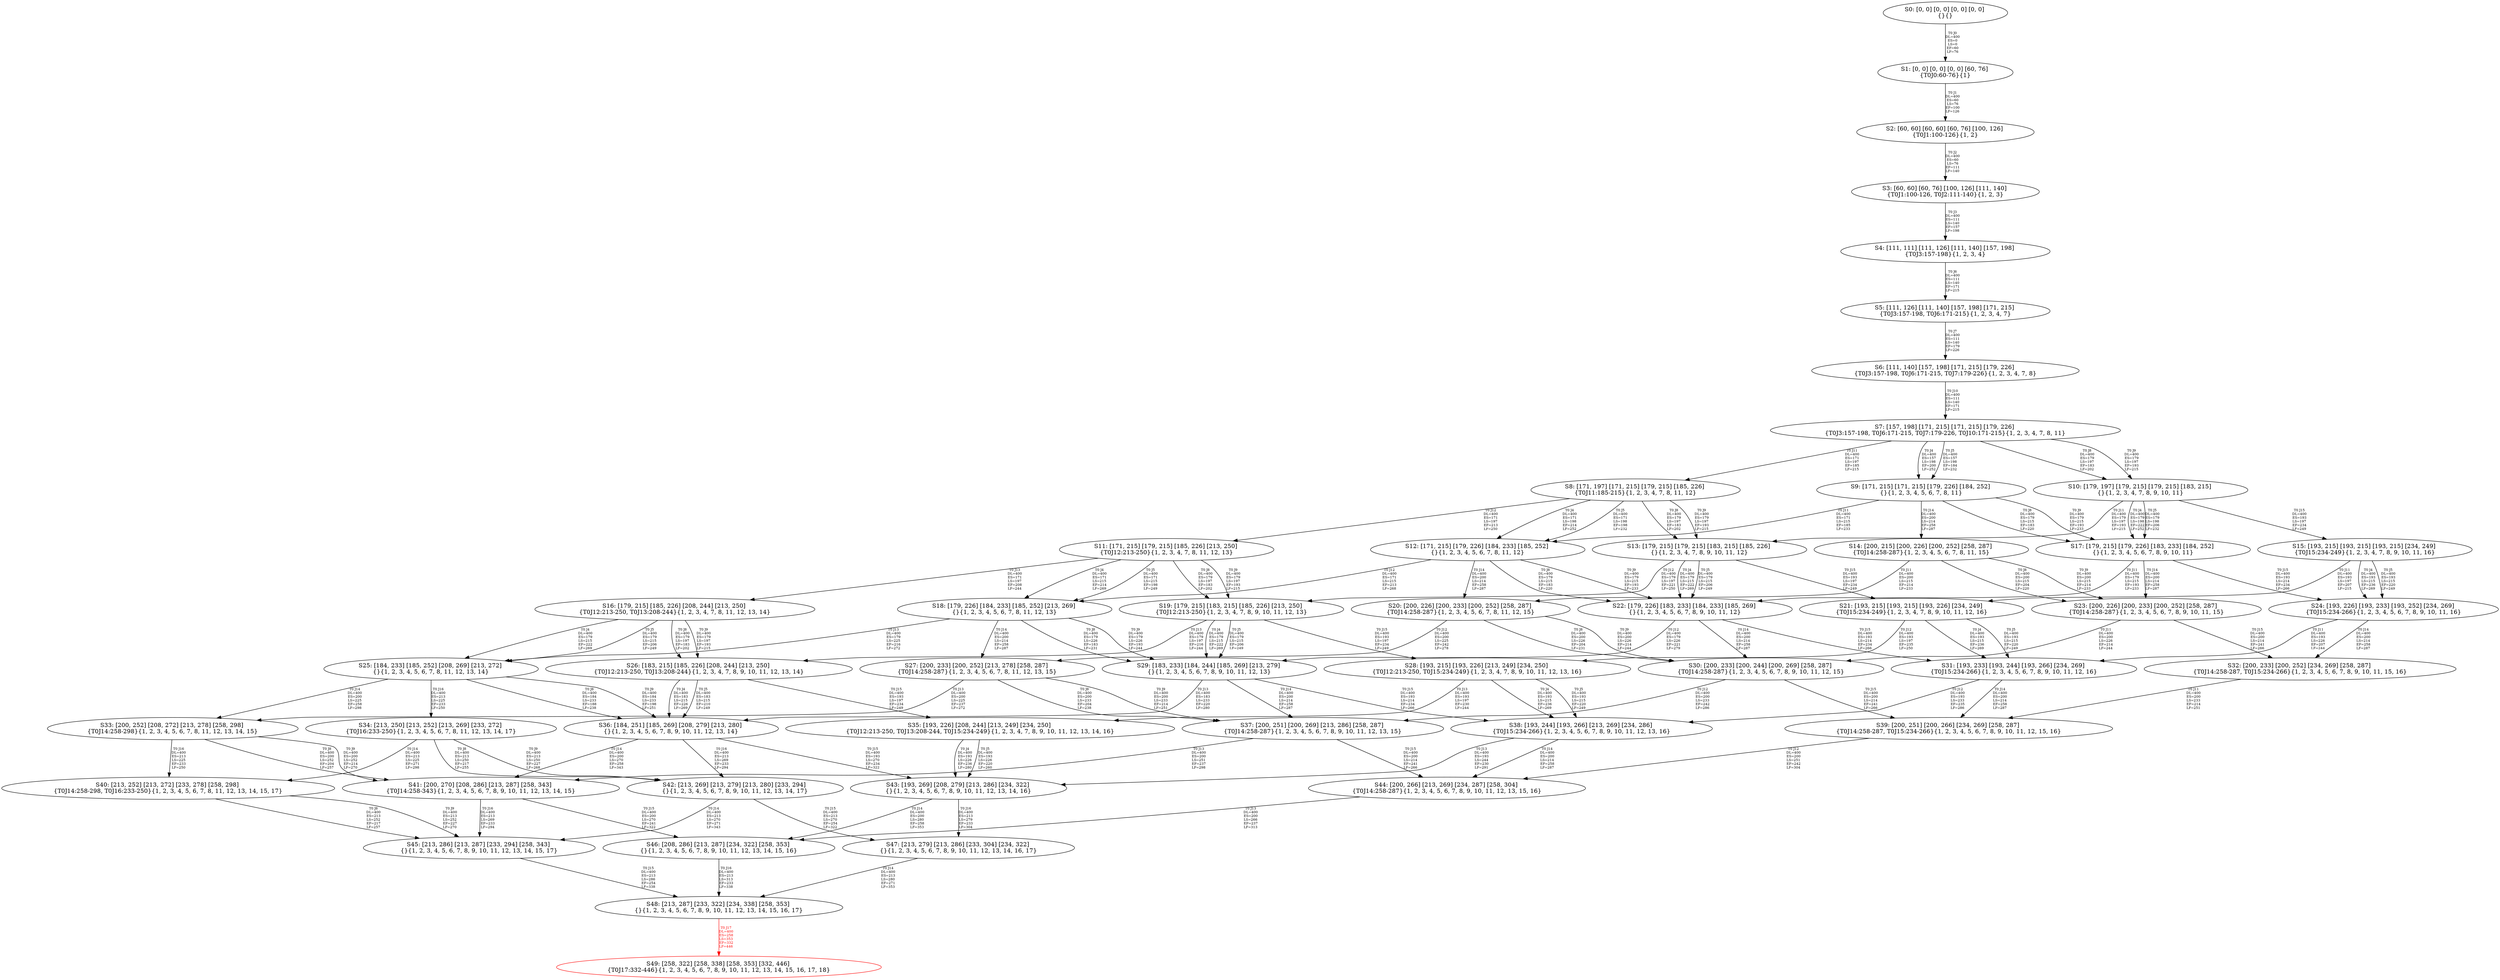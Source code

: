 digraph {
	S0[label="S0: [0, 0] [0, 0] [0, 0] [0, 0] \n{}{}"];
	S1[label="S1: [0, 0] [0, 0] [0, 0] [60, 76] \n{T0J0:60-76}{1}"];
	S2[label="S2: [60, 60] [60, 60] [60, 76] [100, 126] \n{T0J1:100-126}{1, 2}"];
	S3[label="S3: [60, 60] [60, 76] [100, 126] [111, 140] \n{T0J1:100-126, T0J2:111-140}{1, 2, 3}"];
	S4[label="S4: [111, 111] [111, 126] [111, 140] [157, 198] \n{T0J3:157-198}{1, 2, 3, 4}"];
	S5[label="S5: [111, 126] [111, 140] [157, 198] [171, 215] \n{T0J3:157-198, T0J6:171-215}{1, 2, 3, 4, 7}"];
	S6[label="S6: [111, 140] [157, 198] [171, 215] [179, 226] \n{T0J3:157-198, T0J6:171-215, T0J7:179-226}{1, 2, 3, 4, 7, 8}"];
	S7[label="S7: [157, 198] [171, 215] [171, 215] [179, 226] \n{T0J3:157-198, T0J6:171-215, T0J7:179-226, T0J10:171-215}{1, 2, 3, 4, 7, 8, 11}"];
	S8[label="S8: [171, 197] [171, 215] [179, 215] [185, 226] \n{T0J11:185-215}{1, 2, 3, 4, 7, 8, 11, 12}"];
	S9[label="S9: [171, 215] [171, 215] [179, 226] [184, 252] \n{}{1, 2, 3, 4, 5, 6, 7, 8, 11}"];
	S10[label="S10: [179, 197] [179, 215] [179, 215] [183, 215] \n{}{1, 2, 3, 4, 7, 8, 9, 10, 11}"];
	S11[label="S11: [171, 215] [179, 215] [185, 226] [213, 250] \n{T0J12:213-250}{1, 2, 3, 4, 7, 8, 11, 12, 13}"];
	S12[label="S12: [171, 215] [179, 226] [184, 233] [185, 252] \n{}{1, 2, 3, 4, 5, 6, 7, 8, 11, 12}"];
	S13[label="S13: [179, 215] [179, 215] [183, 215] [185, 226] \n{}{1, 2, 3, 4, 7, 8, 9, 10, 11, 12}"];
	S14[label="S14: [200, 215] [200, 226] [200, 252] [258, 287] \n{T0J14:258-287}{1, 2, 3, 4, 5, 6, 7, 8, 11, 15}"];
	S15[label="S15: [193, 215] [193, 215] [193, 215] [234, 249] \n{T0J15:234-249}{1, 2, 3, 4, 7, 8, 9, 10, 11, 16}"];
	S16[label="S16: [179, 215] [185, 226] [208, 244] [213, 250] \n{T0J12:213-250, T0J13:208-244}{1, 2, 3, 4, 7, 8, 11, 12, 13, 14}"];
	S17[label="S17: [179, 215] [179, 226] [183, 233] [184, 252] \n{}{1, 2, 3, 4, 5, 6, 7, 8, 9, 10, 11}"];
	S18[label="S18: [179, 226] [184, 233] [185, 252] [213, 269] \n{}{1, 2, 3, 4, 5, 6, 7, 8, 11, 12, 13}"];
	S19[label="S19: [179, 215] [183, 215] [185, 226] [213, 250] \n{T0J12:213-250}{1, 2, 3, 4, 7, 8, 9, 10, 11, 12, 13}"];
	S20[label="S20: [200, 226] [200, 233] [200, 252] [258, 287] \n{T0J14:258-287}{1, 2, 3, 4, 5, 6, 7, 8, 11, 12, 15}"];
	S21[label="S21: [193, 215] [193, 215] [193, 226] [234, 249] \n{T0J15:234-249}{1, 2, 3, 4, 7, 8, 9, 10, 11, 12, 16}"];
	S22[label="S22: [179, 226] [183, 233] [184, 233] [185, 269] \n{}{1, 2, 3, 4, 5, 6, 7, 8, 9, 10, 11, 12}"];
	S23[label="S23: [200, 226] [200, 233] [200, 252] [258, 287] \n{T0J14:258-287}{1, 2, 3, 4, 5, 6, 7, 8, 9, 10, 11, 15}"];
	S24[label="S24: [193, 226] [193, 233] [193, 252] [234, 269] \n{T0J15:234-266}{1, 2, 3, 4, 5, 6, 7, 8, 9, 10, 11, 16}"];
	S25[label="S25: [184, 233] [185, 252] [208, 269] [213, 272] \n{}{1, 2, 3, 4, 5, 6, 7, 8, 11, 12, 13, 14}"];
	S26[label="S26: [183, 215] [185, 226] [208, 244] [213, 250] \n{T0J12:213-250, T0J13:208-244}{1, 2, 3, 4, 7, 8, 9, 10, 11, 12, 13, 14}"];
	S27[label="S27: [200, 233] [200, 252] [213, 278] [258, 287] \n{T0J14:258-287}{1, 2, 3, 4, 5, 6, 7, 8, 11, 12, 13, 15}"];
	S28[label="S28: [193, 215] [193, 226] [213, 249] [234, 250] \n{T0J12:213-250, T0J15:234-249}{1, 2, 3, 4, 7, 8, 9, 10, 11, 12, 13, 16}"];
	S29[label="S29: [183, 233] [184, 244] [185, 269] [213, 279] \n{}{1, 2, 3, 4, 5, 6, 7, 8, 9, 10, 11, 12, 13}"];
	S30[label="S30: [200, 233] [200, 244] [200, 269] [258, 287] \n{T0J14:258-287}{1, 2, 3, 4, 5, 6, 7, 8, 9, 10, 11, 12, 15}"];
	S31[label="S31: [193, 233] [193, 244] [193, 266] [234, 269] \n{T0J15:234-266}{1, 2, 3, 4, 5, 6, 7, 8, 9, 10, 11, 12, 16}"];
	S32[label="S32: [200, 233] [200, 252] [234, 269] [258, 287] \n{T0J14:258-287, T0J15:234-266}{1, 2, 3, 4, 5, 6, 7, 8, 9, 10, 11, 15, 16}"];
	S33[label="S33: [200, 252] [208, 272] [213, 278] [258, 298] \n{T0J14:258-298}{1, 2, 3, 4, 5, 6, 7, 8, 11, 12, 13, 14, 15}"];
	S34[label="S34: [213, 250] [213, 252] [213, 269] [233, 272] \n{T0J16:233-250}{1, 2, 3, 4, 5, 6, 7, 8, 11, 12, 13, 14, 17}"];
	S35[label="S35: [193, 226] [208, 244] [213, 249] [234, 250] \n{T0J12:213-250, T0J13:208-244, T0J15:234-249}{1, 2, 3, 4, 7, 8, 9, 10, 11, 12, 13, 14, 16}"];
	S36[label="S36: [184, 251] [185, 269] [208, 279] [213, 280] \n{}{1, 2, 3, 4, 5, 6, 7, 8, 9, 10, 11, 12, 13, 14}"];
	S37[label="S37: [200, 251] [200, 269] [213, 286] [258, 287] \n{T0J14:258-287}{1, 2, 3, 4, 5, 6, 7, 8, 9, 10, 11, 12, 13, 15}"];
	S38[label="S38: [193, 244] [193, 266] [213, 269] [234, 286] \n{T0J15:234-266}{1, 2, 3, 4, 5, 6, 7, 8, 9, 10, 11, 12, 13, 16}"];
	S39[label="S39: [200, 251] [200, 266] [234, 269] [258, 287] \n{T0J14:258-287, T0J15:234-266}{1, 2, 3, 4, 5, 6, 7, 8, 9, 10, 11, 12, 15, 16}"];
	S40[label="S40: [213, 252] [213, 272] [233, 278] [258, 298] \n{T0J14:258-298, T0J16:233-250}{1, 2, 3, 4, 5, 6, 7, 8, 11, 12, 13, 14, 15, 17}"];
	S41[label="S41: [200, 270] [208, 286] [213, 287] [258, 343] \n{T0J14:258-343}{1, 2, 3, 4, 5, 6, 7, 8, 9, 10, 11, 12, 13, 14, 15}"];
	S42[label="S42: [213, 269] [213, 279] [213, 280] [233, 294] \n{}{1, 2, 3, 4, 5, 6, 7, 8, 9, 10, 11, 12, 13, 14, 17}"];
	S43[label="S43: [193, 269] [208, 279] [213, 286] [234, 322] \n{}{1, 2, 3, 4, 5, 6, 7, 8, 9, 10, 11, 12, 13, 14, 16}"];
	S44[label="S44: [200, 266] [213, 269] [234, 287] [258, 304] \n{T0J14:258-287}{1, 2, 3, 4, 5, 6, 7, 8, 9, 10, 11, 12, 13, 15, 16}"];
	S45[label="S45: [213, 286] [213, 287] [233, 294] [258, 343] \n{}{1, 2, 3, 4, 5, 6, 7, 8, 9, 10, 11, 12, 13, 14, 15, 17}"];
	S46[label="S46: [208, 286] [213, 287] [234, 322] [258, 353] \n{}{1, 2, 3, 4, 5, 6, 7, 8, 9, 10, 11, 12, 13, 14, 15, 16}"];
	S47[label="S47: [213, 279] [213, 286] [233, 304] [234, 322] \n{}{1, 2, 3, 4, 5, 6, 7, 8, 9, 10, 11, 12, 13, 14, 16, 17}"];
	S48[label="S48: [213, 287] [233, 322] [234, 338] [258, 353] \n{}{1, 2, 3, 4, 5, 6, 7, 8, 9, 10, 11, 12, 13, 14, 15, 16, 17}"];
	S49[label="S49: [258, 322] [258, 338] [258, 353] [332, 446] \n{T0J17:332-446}{1, 2, 3, 4, 5, 6, 7, 8, 9, 10, 11, 12, 13, 14, 15, 16, 17, 18}"];
	S0 -> S1[label="T0 J0\nDL=400\nES=0\nLS=0\nEF=60\nLF=76",fontsize=8];
	S1 -> S2[label="T0 J1\nDL=400\nES=60\nLS=76\nEF=100\nLF=126",fontsize=8];
	S2 -> S3[label="T0 J2\nDL=400\nES=60\nLS=76\nEF=111\nLF=140",fontsize=8];
	S3 -> S4[label="T0 J3\nDL=400\nES=111\nLS=140\nEF=157\nLF=198",fontsize=8];
	S4 -> S5[label="T0 J6\nDL=400\nES=111\nLS=140\nEF=171\nLF=215",fontsize=8];
	S5 -> S6[label="T0 J7\nDL=400\nES=111\nLS=140\nEF=179\nLF=226",fontsize=8];
	S6 -> S7[label="T0 J10\nDL=400\nES=111\nLS=140\nEF=171\nLF=215",fontsize=8];
	S7 -> S9[label="T0 J4\nDL=400\nES=157\nLS=198\nEF=200\nLF=252",fontsize=8];
	S7 -> S9[label="T0 J5\nDL=400\nES=157\nLS=198\nEF=184\nLF=232",fontsize=8];
	S7 -> S10[label="T0 J8\nDL=400\nES=179\nLS=197\nEF=183\nLF=202",fontsize=8];
	S7 -> S10[label="T0 J9\nDL=400\nES=179\nLS=197\nEF=193\nLF=215",fontsize=8];
	S7 -> S8[label="T0 J11\nDL=400\nES=171\nLS=197\nEF=185\nLF=215",fontsize=8];
	S8 -> S12[label="T0 J4\nDL=400\nES=171\nLS=198\nEF=214\nLF=252",fontsize=8];
	S8 -> S12[label="T0 J5\nDL=400\nES=171\nLS=198\nEF=198\nLF=232",fontsize=8];
	S8 -> S13[label="T0 J8\nDL=400\nES=179\nLS=197\nEF=183\nLF=202",fontsize=8];
	S8 -> S13[label="T0 J9\nDL=400\nES=179\nLS=197\nEF=193\nLF=215",fontsize=8];
	S8 -> S11[label="T0 J12\nDL=400\nES=171\nLS=197\nEF=213\nLF=250",fontsize=8];
	S9 -> S17[label="T0 J8\nDL=400\nES=179\nLS=215\nEF=183\nLF=220",fontsize=8];
	S9 -> S17[label="T0 J9\nDL=400\nES=179\nLS=215\nEF=193\nLF=233",fontsize=8];
	S9 -> S12[label="T0 J11\nDL=400\nES=171\nLS=215\nEF=185\nLF=233",fontsize=8];
	S9 -> S14[label="T0 J14\nDL=400\nES=200\nLS=214\nEF=258\nLF=287",fontsize=8];
	S10 -> S17[label="T0 J4\nDL=400\nES=179\nLS=198\nEF=222\nLF=252",fontsize=8];
	S10 -> S17[label="T0 J5\nDL=400\nES=179\nLS=198\nEF=206\nLF=232",fontsize=8];
	S10 -> S13[label="T0 J11\nDL=400\nES=179\nLS=197\nEF=193\nLF=215",fontsize=8];
	S10 -> S15[label="T0 J15\nDL=400\nES=193\nLS=197\nEF=234\nLF=249",fontsize=8];
	S11 -> S18[label="T0 J4\nDL=400\nES=171\nLS=215\nEF=214\nLF=269",fontsize=8];
	S11 -> S18[label="T0 J5\nDL=400\nES=171\nLS=215\nEF=198\nLF=249",fontsize=8];
	S11 -> S19[label="T0 J8\nDL=400\nES=179\nLS=197\nEF=183\nLF=202",fontsize=8];
	S11 -> S19[label="T0 J9\nDL=400\nES=179\nLS=197\nEF=193\nLF=215",fontsize=8];
	S11 -> S16[label="T0 J13\nDL=400\nES=171\nLS=197\nEF=208\nLF=244",fontsize=8];
	S12 -> S22[label="T0 J8\nDL=400\nES=179\nLS=215\nEF=183\nLF=220",fontsize=8];
	S12 -> S22[label="T0 J9\nDL=400\nES=179\nLS=215\nEF=193\nLF=233",fontsize=8];
	S12 -> S18[label="T0 J12\nDL=400\nES=171\nLS=215\nEF=213\nLF=268",fontsize=8];
	S12 -> S20[label="T0 J14\nDL=400\nES=200\nLS=214\nEF=258\nLF=287",fontsize=8];
	S13 -> S22[label="T0 J4\nDL=400\nES=179\nLS=215\nEF=222\nLF=269",fontsize=8];
	S13 -> S22[label="T0 J5\nDL=400\nES=179\nLS=215\nEF=206\nLF=249",fontsize=8];
	S13 -> S19[label="T0 J12\nDL=400\nES=179\nLS=197\nEF=221\nLF=250",fontsize=8];
	S13 -> S21[label="T0 J15\nDL=400\nES=193\nLS=197\nEF=234\nLF=249",fontsize=8];
	S14 -> S23[label="T0 J8\nDL=400\nES=200\nLS=215\nEF=204\nLF=220",fontsize=8];
	S14 -> S23[label="T0 J9\nDL=400\nES=200\nLS=215\nEF=214\nLF=233",fontsize=8];
	S14 -> S20[label="T0 J11\nDL=400\nES=200\nLS=215\nEF=214\nLF=233",fontsize=8];
	S15 -> S24[label="T0 J4\nDL=400\nES=193\nLS=215\nEF=236\nLF=269",fontsize=8];
	S15 -> S24[label="T0 J5\nDL=400\nES=193\nLS=215\nEF=220\nLF=249",fontsize=8];
	S15 -> S21[label="T0 J11\nDL=400\nES=193\nLS=197\nEF=207\nLF=215",fontsize=8];
	S16 -> S25[label="T0 J4\nDL=400\nES=179\nLS=215\nEF=222\nLF=269",fontsize=8];
	S16 -> S25[label="T0 J5\nDL=400\nES=179\nLS=215\nEF=206\nLF=249",fontsize=8];
	S16 -> S26[label="T0 J8\nDL=400\nES=179\nLS=197\nEF=183\nLF=202",fontsize=8];
	S16 -> S26[label="T0 J9\nDL=400\nES=179\nLS=197\nEF=193\nLF=215",fontsize=8];
	S17 -> S22[label="T0 J11\nDL=400\nES=179\nLS=215\nEF=193\nLF=233",fontsize=8];
	S17 -> S23[label="T0 J14\nDL=400\nES=200\nLS=214\nEF=258\nLF=287",fontsize=8];
	S17 -> S24[label="T0 J15\nDL=400\nES=193\nLS=214\nEF=234\nLF=266",fontsize=8];
	S18 -> S29[label="T0 J8\nDL=400\nES=179\nLS=226\nEF=183\nLF=231",fontsize=8];
	S18 -> S29[label="T0 J9\nDL=400\nES=179\nLS=226\nEF=193\nLF=244",fontsize=8];
	S18 -> S25[label="T0 J13\nDL=400\nES=179\nLS=225\nEF=216\nLF=272",fontsize=8];
	S18 -> S27[label="T0 J14\nDL=400\nES=200\nLS=214\nEF=258\nLF=287",fontsize=8];
	S19 -> S29[label="T0 J4\nDL=400\nES=179\nLS=215\nEF=222\nLF=269",fontsize=8];
	S19 -> S29[label="T0 J5\nDL=400\nES=179\nLS=215\nEF=206\nLF=249",fontsize=8];
	S19 -> S26[label="T0 J13\nDL=400\nES=179\nLS=197\nEF=216\nLF=244",fontsize=8];
	S19 -> S28[label="T0 J15\nDL=400\nES=193\nLS=197\nEF=234\nLF=249",fontsize=8];
	S20 -> S30[label="T0 J8\nDL=400\nES=200\nLS=226\nEF=204\nLF=231",fontsize=8];
	S20 -> S30[label="T0 J9\nDL=400\nES=200\nLS=226\nEF=214\nLF=244",fontsize=8];
	S20 -> S27[label="T0 J12\nDL=400\nES=200\nLS=225\nEF=242\nLF=278",fontsize=8];
	S21 -> S31[label="T0 J4\nDL=400\nES=193\nLS=215\nEF=236\nLF=269",fontsize=8];
	S21 -> S31[label="T0 J5\nDL=400\nES=193\nLS=215\nEF=220\nLF=249",fontsize=8];
	S21 -> S28[label="T0 J12\nDL=400\nES=193\nLS=197\nEF=235\nLF=250",fontsize=8];
	S22 -> S29[label="T0 J12\nDL=400\nES=179\nLS=226\nEF=221\nLF=279",fontsize=8];
	S22 -> S30[label="T0 J14\nDL=400\nES=200\nLS=214\nEF=258\nLF=287",fontsize=8];
	S22 -> S31[label="T0 J15\nDL=400\nES=193\nLS=214\nEF=234\nLF=266",fontsize=8];
	S23 -> S30[label="T0 J11\nDL=400\nES=200\nLS=226\nEF=214\nLF=244",fontsize=8];
	S23 -> S32[label="T0 J15\nDL=400\nES=200\nLS=214\nEF=241\nLF=266",fontsize=8];
	S24 -> S31[label="T0 J11\nDL=400\nES=193\nLS=226\nEF=207\nLF=244",fontsize=8];
	S24 -> S32[label="T0 J14\nDL=400\nES=200\nLS=214\nEF=258\nLF=287",fontsize=8];
	S25 -> S36[label="T0 J8\nDL=400\nES=184\nLS=233\nEF=188\nLF=238",fontsize=8];
	S25 -> S36[label="T0 J9\nDL=400\nES=184\nLS=233\nEF=198\nLF=251",fontsize=8];
	S25 -> S33[label="T0 J14\nDL=400\nES=200\nLS=225\nEF=258\nLF=298",fontsize=8];
	S25 -> S34[label="T0 J16\nDL=400\nES=213\nLS=225\nEF=233\nLF=250",fontsize=8];
	S26 -> S36[label="T0 J4\nDL=400\nES=183\nLS=215\nEF=226\nLF=269",fontsize=8];
	S26 -> S36[label="T0 J5\nDL=400\nES=183\nLS=215\nEF=210\nLF=249",fontsize=8];
	S26 -> S35[label="T0 J15\nDL=400\nES=193\nLS=197\nEF=234\nLF=249",fontsize=8];
	S27 -> S37[label="T0 J8\nDL=400\nES=200\nLS=233\nEF=204\nLF=238",fontsize=8];
	S27 -> S37[label="T0 J9\nDL=400\nES=200\nLS=233\nEF=214\nLF=251",fontsize=8];
	S27 -> S33[label="T0 J13\nDL=400\nES=200\nLS=225\nEF=237\nLF=272",fontsize=8];
	S28 -> S38[label="T0 J4\nDL=400\nES=193\nLS=215\nEF=236\nLF=269",fontsize=8];
	S28 -> S38[label="T0 J5\nDL=400\nES=193\nLS=215\nEF=220\nLF=249",fontsize=8];
	S28 -> S35[label="T0 J13\nDL=400\nES=193\nLS=197\nEF=230\nLF=244",fontsize=8];
	S29 -> S36[label="T0 J13\nDL=400\nES=183\nLS=233\nEF=220\nLF=280",fontsize=8];
	S29 -> S37[label="T0 J14\nDL=400\nES=200\nLS=214\nEF=258\nLF=287",fontsize=8];
	S29 -> S38[label="T0 J15\nDL=400\nES=193\nLS=214\nEF=234\nLF=266",fontsize=8];
	S30 -> S37[label="T0 J12\nDL=400\nES=200\nLS=233\nEF=242\nLF=286",fontsize=8];
	S30 -> S39[label="T0 J15\nDL=400\nES=200\nLS=214\nEF=241\nLF=266",fontsize=8];
	S31 -> S38[label="T0 J12\nDL=400\nES=193\nLS=233\nEF=235\nLF=286",fontsize=8];
	S31 -> S39[label="T0 J14\nDL=400\nES=200\nLS=214\nEF=258\nLF=287",fontsize=8];
	S32 -> S39[label="T0 J11\nDL=400\nES=200\nLS=233\nEF=214\nLF=251",fontsize=8];
	S33 -> S41[label="T0 J8\nDL=400\nES=200\nLS=252\nEF=204\nLF=257",fontsize=8];
	S33 -> S41[label="T0 J9\nDL=400\nES=200\nLS=252\nEF=214\nLF=270",fontsize=8];
	S33 -> S40[label="T0 J16\nDL=400\nES=213\nLS=225\nEF=233\nLF=250",fontsize=8];
	S34 -> S42[label="T0 J8\nDL=400\nES=213\nLS=250\nEF=217\nLF=255",fontsize=8];
	S34 -> S42[label="T0 J9\nDL=400\nES=213\nLS=250\nEF=227\nLF=268",fontsize=8];
	S34 -> S40[label="T0 J14\nDL=400\nES=213\nLS=225\nEF=271\nLF=298",fontsize=8];
	S35 -> S43[label="T0 J4\nDL=400\nES=193\nLS=226\nEF=236\nLF=280",fontsize=8];
	S35 -> S43[label="T0 J5\nDL=400\nES=193\nLS=226\nEF=220\nLF=260",fontsize=8];
	S36 -> S41[label="T0 J14\nDL=400\nES=200\nLS=270\nEF=258\nLF=343",fontsize=8];
	S36 -> S43[label="T0 J15\nDL=400\nES=193\nLS=270\nEF=234\nLF=322",fontsize=8];
	S36 -> S42[label="T0 J16\nDL=400\nES=213\nLS=269\nEF=233\nLF=294",fontsize=8];
	S37 -> S41[label="T0 J13\nDL=400\nES=200\nLS=251\nEF=237\nLF=298",fontsize=8];
	S37 -> S44[label="T0 J15\nDL=400\nES=200\nLS=214\nEF=241\nLF=266",fontsize=8];
	S38 -> S43[label="T0 J13\nDL=400\nES=193\nLS=244\nEF=230\nLF=291",fontsize=8];
	S38 -> S44[label="T0 J14\nDL=400\nES=200\nLS=214\nEF=258\nLF=287",fontsize=8];
	S39 -> S44[label="T0 J12\nDL=400\nES=200\nLS=251\nEF=242\nLF=304",fontsize=8];
	S40 -> S45[label="T0 J8\nDL=400\nES=213\nLS=252\nEF=217\nLF=257",fontsize=8];
	S40 -> S45[label="T0 J9\nDL=400\nES=213\nLS=252\nEF=227\nLF=270",fontsize=8];
	S41 -> S46[label="T0 J15\nDL=400\nES=200\nLS=270\nEF=241\nLF=322",fontsize=8];
	S41 -> S45[label="T0 J16\nDL=400\nES=213\nLS=269\nEF=233\nLF=294",fontsize=8];
	S42 -> S45[label="T0 J14\nDL=400\nES=213\nLS=270\nEF=271\nLF=343",fontsize=8];
	S42 -> S47[label="T0 J15\nDL=400\nES=213\nLS=270\nEF=254\nLF=322",fontsize=8];
	S43 -> S46[label="T0 J14\nDL=400\nES=200\nLS=280\nEF=258\nLF=353",fontsize=8];
	S43 -> S47[label="T0 J16\nDL=400\nES=213\nLS=279\nEF=233\nLF=304",fontsize=8];
	S44 -> S46[label="T0 J13\nDL=400\nES=200\nLS=266\nEF=237\nLF=313",fontsize=8];
	S45 -> S48[label="T0 J15\nDL=400\nES=213\nLS=286\nEF=254\nLF=338",fontsize=8];
	S46 -> S48[label="T0 J16\nDL=400\nES=213\nLS=313\nEF=233\nLF=338",fontsize=8];
	S47 -> S48[label="T0 J14\nDL=400\nES=213\nLS=280\nEF=271\nLF=353",fontsize=8];
	S48 -> S49[label="T0 J17\nDL=400\nES=258\nLS=353\nEF=332\nLF=446",color=Red,fontcolor=Red,fontsize=8];
S49[color=Red];
}
